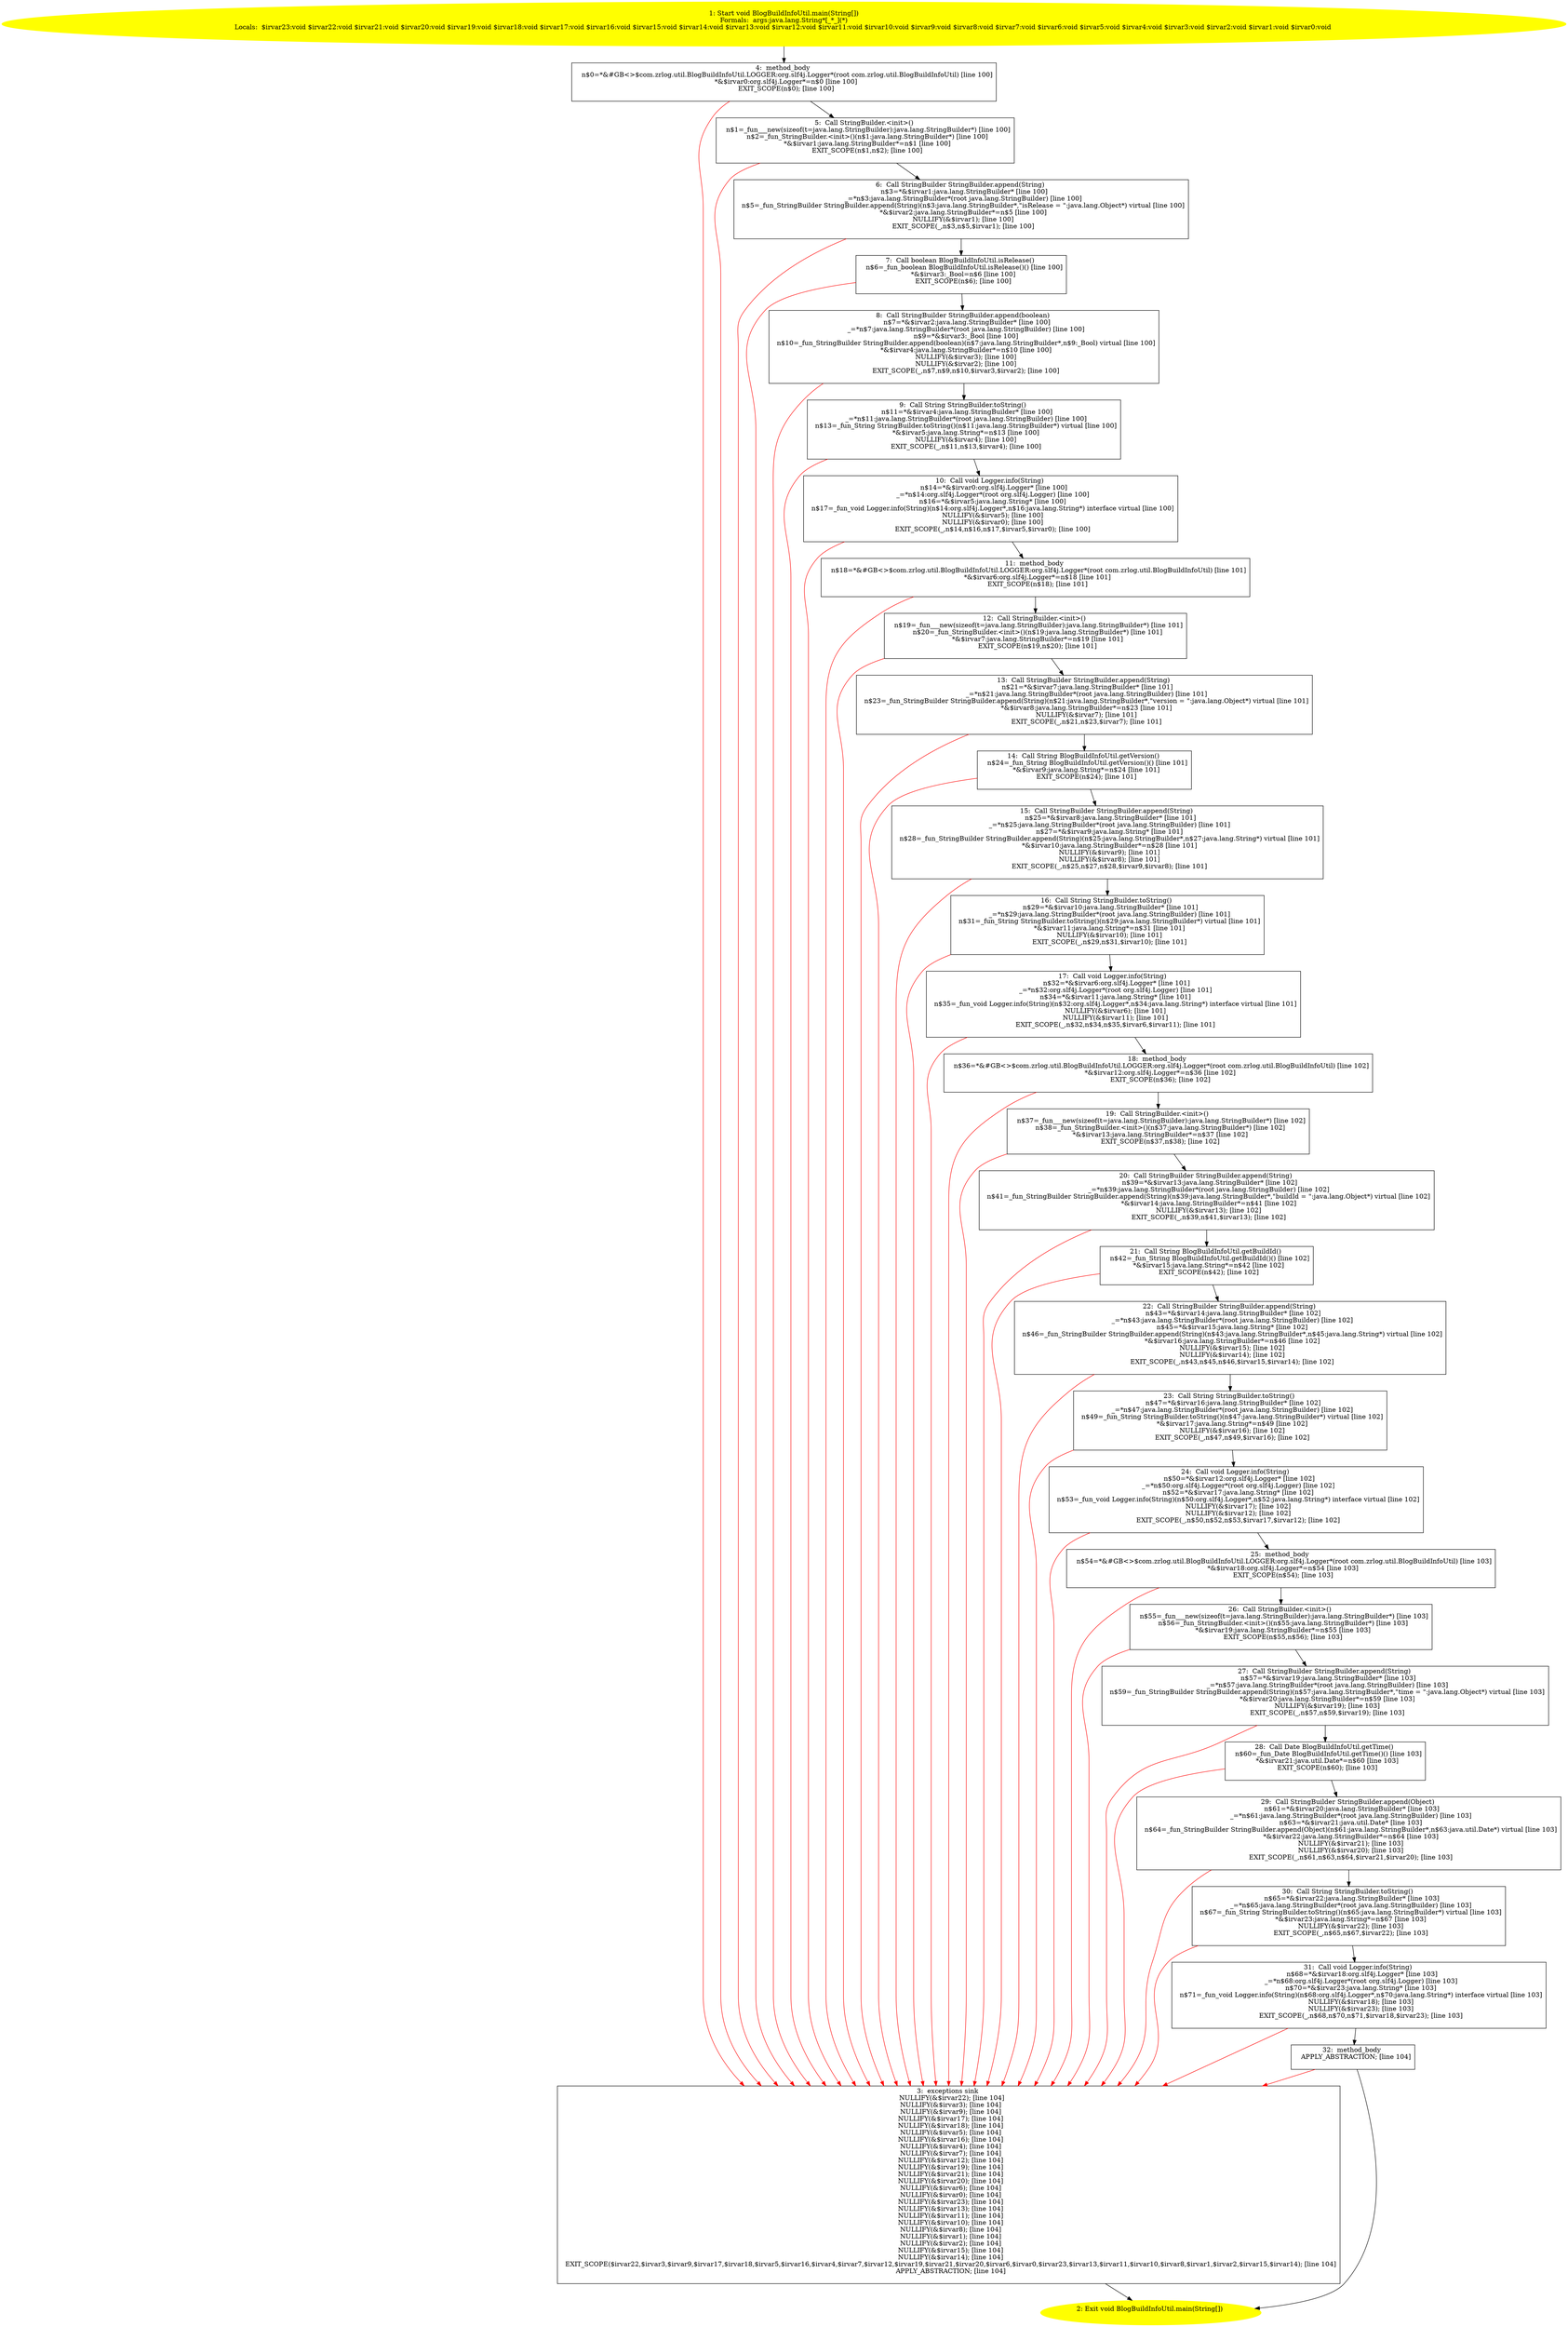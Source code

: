 /* @generated */
digraph cfg {
"com.zrlog.util.BlogBuildInfoUtil.main(java.lang.String[]):void.9e10048258723f8ed96682459abc5ba2_1" [label="1: Start void BlogBuildInfoUtil.main(String[])\nFormals:  args:java.lang.String*[_*_](*)\nLocals:  $irvar23:void $irvar22:void $irvar21:void $irvar20:void $irvar19:void $irvar18:void $irvar17:void $irvar16:void $irvar15:void $irvar14:void $irvar13:void $irvar12:void $irvar11:void $irvar10:void $irvar9:void $irvar8:void $irvar7:void $irvar6:void $irvar5:void $irvar4:void $irvar3:void $irvar2:void $irvar1:void $irvar0:void \n  " color=yellow style=filled]
	

	 "com.zrlog.util.BlogBuildInfoUtil.main(java.lang.String[]):void.9e10048258723f8ed96682459abc5ba2_1" -> "com.zrlog.util.BlogBuildInfoUtil.main(java.lang.String[]):void.9e10048258723f8ed96682459abc5ba2_4" ;
"com.zrlog.util.BlogBuildInfoUtil.main(java.lang.String[]):void.9e10048258723f8ed96682459abc5ba2_2" [label="2: Exit void BlogBuildInfoUtil.main(String[]) \n  " color=yellow style=filled]
	

"com.zrlog.util.BlogBuildInfoUtil.main(java.lang.String[]):void.9e10048258723f8ed96682459abc5ba2_3" [label="3:  exceptions sink \n   NULLIFY(&$irvar22); [line 104]\n  NULLIFY(&$irvar3); [line 104]\n  NULLIFY(&$irvar9); [line 104]\n  NULLIFY(&$irvar17); [line 104]\n  NULLIFY(&$irvar18); [line 104]\n  NULLIFY(&$irvar5); [line 104]\n  NULLIFY(&$irvar16); [line 104]\n  NULLIFY(&$irvar4); [line 104]\n  NULLIFY(&$irvar7); [line 104]\n  NULLIFY(&$irvar12); [line 104]\n  NULLIFY(&$irvar19); [line 104]\n  NULLIFY(&$irvar21); [line 104]\n  NULLIFY(&$irvar20); [line 104]\n  NULLIFY(&$irvar6); [line 104]\n  NULLIFY(&$irvar0); [line 104]\n  NULLIFY(&$irvar23); [line 104]\n  NULLIFY(&$irvar13); [line 104]\n  NULLIFY(&$irvar11); [line 104]\n  NULLIFY(&$irvar10); [line 104]\n  NULLIFY(&$irvar8); [line 104]\n  NULLIFY(&$irvar1); [line 104]\n  NULLIFY(&$irvar2); [line 104]\n  NULLIFY(&$irvar15); [line 104]\n  NULLIFY(&$irvar14); [line 104]\n  EXIT_SCOPE($irvar22,$irvar3,$irvar9,$irvar17,$irvar18,$irvar5,$irvar16,$irvar4,$irvar7,$irvar12,$irvar19,$irvar21,$irvar20,$irvar6,$irvar0,$irvar23,$irvar13,$irvar11,$irvar10,$irvar8,$irvar1,$irvar2,$irvar15,$irvar14); [line 104]\n  APPLY_ABSTRACTION; [line 104]\n " shape="box"]
	

	 "com.zrlog.util.BlogBuildInfoUtil.main(java.lang.String[]):void.9e10048258723f8ed96682459abc5ba2_3" -> "com.zrlog.util.BlogBuildInfoUtil.main(java.lang.String[]):void.9e10048258723f8ed96682459abc5ba2_2" ;
"com.zrlog.util.BlogBuildInfoUtil.main(java.lang.String[]):void.9e10048258723f8ed96682459abc5ba2_4" [label="4:  method_body \n   n$0=*&#GB<>$com.zrlog.util.BlogBuildInfoUtil.LOGGER:org.slf4j.Logger*(root com.zrlog.util.BlogBuildInfoUtil) [line 100]\n  *&$irvar0:org.slf4j.Logger*=n$0 [line 100]\n  EXIT_SCOPE(n$0); [line 100]\n " shape="box"]
	

	 "com.zrlog.util.BlogBuildInfoUtil.main(java.lang.String[]):void.9e10048258723f8ed96682459abc5ba2_4" -> "com.zrlog.util.BlogBuildInfoUtil.main(java.lang.String[]):void.9e10048258723f8ed96682459abc5ba2_5" ;
	 "com.zrlog.util.BlogBuildInfoUtil.main(java.lang.String[]):void.9e10048258723f8ed96682459abc5ba2_4" -> "com.zrlog.util.BlogBuildInfoUtil.main(java.lang.String[]):void.9e10048258723f8ed96682459abc5ba2_3" [color="red" ];
"com.zrlog.util.BlogBuildInfoUtil.main(java.lang.String[]):void.9e10048258723f8ed96682459abc5ba2_5" [label="5:  Call StringBuilder.<init>() \n   n$1=_fun___new(sizeof(t=java.lang.StringBuilder):java.lang.StringBuilder*) [line 100]\n  n$2=_fun_StringBuilder.<init>()(n$1:java.lang.StringBuilder*) [line 100]\n  *&$irvar1:java.lang.StringBuilder*=n$1 [line 100]\n  EXIT_SCOPE(n$1,n$2); [line 100]\n " shape="box"]
	

	 "com.zrlog.util.BlogBuildInfoUtil.main(java.lang.String[]):void.9e10048258723f8ed96682459abc5ba2_5" -> "com.zrlog.util.BlogBuildInfoUtil.main(java.lang.String[]):void.9e10048258723f8ed96682459abc5ba2_6" ;
	 "com.zrlog.util.BlogBuildInfoUtil.main(java.lang.String[]):void.9e10048258723f8ed96682459abc5ba2_5" -> "com.zrlog.util.BlogBuildInfoUtil.main(java.lang.String[]):void.9e10048258723f8ed96682459abc5ba2_3" [color="red" ];
"com.zrlog.util.BlogBuildInfoUtil.main(java.lang.String[]):void.9e10048258723f8ed96682459abc5ba2_6" [label="6:  Call StringBuilder StringBuilder.append(String) \n   n$3=*&$irvar1:java.lang.StringBuilder* [line 100]\n  _=*n$3:java.lang.StringBuilder*(root java.lang.StringBuilder) [line 100]\n  n$5=_fun_StringBuilder StringBuilder.append(String)(n$3:java.lang.StringBuilder*,\"isRelease = \":java.lang.Object*) virtual [line 100]\n  *&$irvar2:java.lang.StringBuilder*=n$5 [line 100]\n  NULLIFY(&$irvar1); [line 100]\n  EXIT_SCOPE(_,n$3,n$5,$irvar1); [line 100]\n " shape="box"]
	

	 "com.zrlog.util.BlogBuildInfoUtil.main(java.lang.String[]):void.9e10048258723f8ed96682459abc5ba2_6" -> "com.zrlog.util.BlogBuildInfoUtil.main(java.lang.String[]):void.9e10048258723f8ed96682459abc5ba2_7" ;
	 "com.zrlog.util.BlogBuildInfoUtil.main(java.lang.String[]):void.9e10048258723f8ed96682459abc5ba2_6" -> "com.zrlog.util.BlogBuildInfoUtil.main(java.lang.String[]):void.9e10048258723f8ed96682459abc5ba2_3" [color="red" ];
"com.zrlog.util.BlogBuildInfoUtil.main(java.lang.String[]):void.9e10048258723f8ed96682459abc5ba2_7" [label="7:  Call boolean BlogBuildInfoUtil.isRelease() \n   n$6=_fun_boolean BlogBuildInfoUtil.isRelease()() [line 100]\n  *&$irvar3:_Bool=n$6 [line 100]\n  EXIT_SCOPE(n$6); [line 100]\n " shape="box"]
	

	 "com.zrlog.util.BlogBuildInfoUtil.main(java.lang.String[]):void.9e10048258723f8ed96682459abc5ba2_7" -> "com.zrlog.util.BlogBuildInfoUtil.main(java.lang.String[]):void.9e10048258723f8ed96682459abc5ba2_8" ;
	 "com.zrlog.util.BlogBuildInfoUtil.main(java.lang.String[]):void.9e10048258723f8ed96682459abc5ba2_7" -> "com.zrlog.util.BlogBuildInfoUtil.main(java.lang.String[]):void.9e10048258723f8ed96682459abc5ba2_3" [color="red" ];
"com.zrlog.util.BlogBuildInfoUtil.main(java.lang.String[]):void.9e10048258723f8ed96682459abc5ba2_8" [label="8:  Call StringBuilder StringBuilder.append(boolean) \n   n$7=*&$irvar2:java.lang.StringBuilder* [line 100]\n  _=*n$7:java.lang.StringBuilder*(root java.lang.StringBuilder) [line 100]\n  n$9=*&$irvar3:_Bool [line 100]\n  n$10=_fun_StringBuilder StringBuilder.append(boolean)(n$7:java.lang.StringBuilder*,n$9:_Bool) virtual [line 100]\n  *&$irvar4:java.lang.StringBuilder*=n$10 [line 100]\n  NULLIFY(&$irvar3); [line 100]\n  NULLIFY(&$irvar2); [line 100]\n  EXIT_SCOPE(_,n$7,n$9,n$10,$irvar3,$irvar2); [line 100]\n " shape="box"]
	

	 "com.zrlog.util.BlogBuildInfoUtil.main(java.lang.String[]):void.9e10048258723f8ed96682459abc5ba2_8" -> "com.zrlog.util.BlogBuildInfoUtil.main(java.lang.String[]):void.9e10048258723f8ed96682459abc5ba2_9" ;
	 "com.zrlog.util.BlogBuildInfoUtil.main(java.lang.String[]):void.9e10048258723f8ed96682459abc5ba2_8" -> "com.zrlog.util.BlogBuildInfoUtil.main(java.lang.String[]):void.9e10048258723f8ed96682459abc5ba2_3" [color="red" ];
"com.zrlog.util.BlogBuildInfoUtil.main(java.lang.String[]):void.9e10048258723f8ed96682459abc5ba2_9" [label="9:  Call String StringBuilder.toString() \n   n$11=*&$irvar4:java.lang.StringBuilder* [line 100]\n  _=*n$11:java.lang.StringBuilder*(root java.lang.StringBuilder) [line 100]\n  n$13=_fun_String StringBuilder.toString()(n$11:java.lang.StringBuilder*) virtual [line 100]\n  *&$irvar5:java.lang.String*=n$13 [line 100]\n  NULLIFY(&$irvar4); [line 100]\n  EXIT_SCOPE(_,n$11,n$13,$irvar4); [line 100]\n " shape="box"]
	

	 "com.zrlog.util.BlogBuildInfoUtil.main(java.lang.String[]):void.9e10048258723f8ed96682459abc5ba2_9" -> "com.zrlog.util.BlogBuildInfoUtil.main(java.lang.String[]):void.9e10048258723f8ed96682459abc5ba2_10" ;
	 "com.zrlog.util.BlogBuildInfoUtil.main(java.lang.String[]):void.9e10048258723f8ed96682459abc5ba2_9" -> "com.zrlog.util.BlogBuildInfoUtil.main(java.lang.String[]):void.9e10048258723f8ed96682459abc5ba2_3" [color="red" ];
"com.zrlog.util.BlogBuildInfoUtil.main(java.lang.String[]):void.9e10048258723f8ed96682459abc5ba2_10" [label="10:  Call void Logger.info(String) \n   n$14=*&$irvar0:org.slf4j.Logger* [line 100]\n  _=*n$14:org.slf4j.Logger*(root org.slf4j.Logger) [line 100]\n  n$16=*&$irvar5:java.lang.String* [line 100]\n  n$17=_fun_void Logger.info(String)(n$14:org.slf4j.Logger*,n$16:java.lang.String*) interface virtual [line 100]\n  NULLIFY(&$irvar5); [line 100]\n  NULLIFY(&$irvar0); [line 100]\n  EXIT_SCOPE(_,n$14,n$16,n$17,$irvar5,$irvar0); [line 100]\n " shape="box"]
	

	 "com.zrlog.util.BlogBuildInfoUtil.main(java.lang.String[]):void.9e10048258723f8ed96682459abc5ba2_10" -> "com.zrlog.util.BlogBuildInfoUtil.main(java.lang.String[]):void.9e10048258723f8ed96682459abc5ba2_11" ;
	 "com.zrlog.util.BlogBuildInfoUtil.main(java.lang.String[]):void.9e10048258723f8ed96682459abc5ba2_10" -> "com.zrlog.util.BlogBuildInfoUtil.main(java.lang.String[]):void.9e10048258723f8ed96682459abc5ba2_3" [color="red" ];
"com.zrlog.util.BlogBuildInfoUtil.main(java.lang.String[]):void.9e10048258723f8ed96682459abc5ba2_11" [label="11:  method_body \n   n$18=*&#GB<>$com.zrlog.util.BlogBuildInfoUtil.LOGGER:org.slf4j.Logger*(root com.zrlog.util.BlogBuildInfoUtil) [line 101]\n  *&$irvar6:org.slf4j.Logger*=n$18 [line 101]\n  EXIT_SCOPE(n$18); [line 101]\n " shape="box"]
	

	 "com.zrlog.util.BlogBuildInfoUtil.main(java.lang.String[]):void.9e10048258723f8ed96682459abc5ba2_11" -> "com.zrlog.util.BlogBuildInfoUtil.main(java.lang.String[]):void.9e10048258723f8ed96682459abc5ba2_12" ;
	 "com.zrlog.util.BlogBuildInfoUtil.main(java.lang.String[]):void.9e10048258723f8ed96682459abc5ba2_11" -> "com.zrlog.util.BlogBuildInfoUtil.main(java.lang.String[]):void.9e10048258723f8ed96682459abc5ba2_3" [color="red" ];
"com.zrlog.util.BlogBuildInfoUtil.main(java.lang.String[]):void.9e10048258723f8ed96682459abc5ba2_12" [label="12:  Call StringBuilder.<init>() \n   n$19=_fun___new(sizeof(t=java.lang.StringBuilder):java.lang.StringBuilder*) [line 101]\n  n$20=_fun_StringBuilder.<init>()(n$19:java.lang.StringBuilder*) [line 101]\n  *&$irvar7:java.lang.StringBuilder*=n$19 [line 101]\n  EXIT_SCOPE(n$19,n$20); [line 101]\n " shape="box"]
	

	 "com.zrlog.util.BlogBuildInfoUtil.main(java.lang.String[]):void.9e10048258723f8ed96682459abc5ba2_12" -> "com.zrlog.util.BlogBuildInfoUtil.main(java.lang.String[]):void.9e10048258723f8ed96682459abc5ba2_13" ;
	 "com.zrlog.util.BlogBuildInfoUtil.main(java.lang.String[]):void.9e10048258723f8ed96682459abc5ba2_12" -> "com.zrlog.util.BlogBuildInfoUtil.main(java.lang.String[]):void.9e10048258723f8ed96682459abc5ba2_3" [color="red" ];
"com.zrlog.util.BlogBuildInfoUtil.main(java.lang.String[]):void.9e10048258723f8ed96682459abc5ba2_13" [label="13:  Call StringBuilder StringBuilder.append(String) \n   n$21=*&$irvar7:java.lang.StringBuilder* [line 101]\n  _=*n$21:java.lang.StringBuilder*(root java.lang.StringBuilder) [line 101]\n  n$23=_fun_StringBuilder StringBuilder.append(String)(n$21:java.lang.StringBuilder*,\"version = \":java.lang.Object*) virtual [line 101]\n  *&$irvar8:java.lang.StringBuilder*=n$23 [line 101]\n  NULLIFY(&$irvar7); [line 101]\n  EXIT_SCOPE(_,n$21,n$23,$irvar7); [line 101]\n " shape="box"]
	

	 "com.zrlog.util.BlogBuildInfoUtil.main(java.lang.String[]):void.9e10048258723f8ed96682459abc5ba2_13" -> "com.zrlog.util.BlogBuildInfoUtil.main(java.lang.String[]):void.9e10048258723f8ed96682459abc5ba2_14" ;
	 "com.zrlog.util.BlogBuildInfoUtil.main(java.lang.String[]):void.9e10048258723f8ed96682459abc5ba2_13" -> "com.zrlog.util.BlogBuildInfoUtil.main(java.lang.String[]):void.9e10048258723f8ed96682459abc5ba2_3" [color="red" ];
"com.zrlog.util.BlogBuildInfoUtil.main(java.lang.String[]):void.9e10048258723f8ed96682459abc5ba2_14" [label="14:  Call String BlogBuildInfoUtil.getVersion() \n   n$24=_fun_String BlogBuildInfoUtil.getVersion()() [line 101]\n  *&$irvar9:java.lang.String*=n$24 [line 101]\n  EXIT_SCOPE(n$24); [line 101]\n " shape="box"]
	

	 "com.zrlog.util.BlogBuildInfoUtil.main(java.lang.String[]):void.9e10048258723f8ed96682459abc5ba2_14" -> "com.zrlog.util.BlogBuildInfoUtil.main(java.lang.String[]):void.9e10048258723f8ed96682459abc5ba2_15" ;
	 "com.zrlog.util.BlogBuildInfoUtil.main(java.lang.String[]):void.9e10048258723f8ed96682459abc5ba2_14" -> "com.zrlog.util.BlogBuildInfoUtil.main(java.lang.String[]):void.9e10048258723f8ed96682459abc5ba2_3" [color="red" ];
"com.zrlog.util.BlogBuildInfoUtil.main(java.lang.String[]):void.9e10048258723f8ed96682459abc5ba2_15" [label="15:  Call StringBuilder StringBuilder.append(String) \n   n$25=*&$irvar8:java.lang.StringBuilder* [line 101]\n  _=*n$25:java.lang.StringBuilder*(root java.lang.StringBuilder) [line 101]\n  n$27=*&$irvar9:java.lang.String* [line 101]\n  n$28=_fun_StringBuilder StringBuilder.append(String)(n$25:java.lang.StringBuilder*,n$27:java.lang.String*) virtual [line 101]\n  *&$irvar10:java.lang.StringBuilder*=n$28 [line 101]\n  NULLIFY(&$irvar9); [line 101]\n  NULLIFY(&$irvar8); [line 101]\n  EXIT_SCOPE(_,n$25,n$27,n$28,$irvar9,$irvar8); [line 101]\n " shape="box"]
	

	 "com.zrlog.util.BlogBuildInfoUtil.main(java.lang.String[]):void.9e10048258723f8ed96682459abc5ba2_15" -> "com.zrlog.util.BlogBuildInfoUtil.main(java.lang.String[]):void.9e10048258723f8ed96682459abc5ba2_16" ;
	 "com.zrlog.util.BlogBuildInfoUtil.main(java.lang.String[]):void.9e10048258723f8ed96682459abc5ba2_15" -> "com.zrlog.util.BlogBuildInfoUtil.main(java.lang.String[]):void.9e10048258723f8ed96682459abc5ba2_3" [color="red" ];
"com.zrlog.util.BlogBuildInfoUtil.main(java.lang.String[]):void.9e10048258723f8ed96682459abc5ba2_16" [label="16:  Call String StringBuilder.toString() \n   n$29=*&$irvar10:java.lang.StringBuilder* [line 101]\n  _=*n$29:java.lang.StringBuilder*(root java.lang.StringBuilder) [line 101]\n  n$31=_fun_String StringBuilder.toString()(n$29:java.lang.StringBuilder*) virtual [line 101]\n  *&$irvar11:java.lang.String*=n$31 [line 101]\n  NULLIFY(&$irvar10); [line 101]\n  EXIT_SCOPE(_,n$29,n$31,$irvar10); [line 101]\n " shape="box"]
	

	 "com.zrlog.util.BlogBuildInfoUtil.main(java.lang.String[]):void.9e10048258723f8ed96682459abc5ba2_16" -> "com.zrlog.util.BlogBuildInfoUtil.main(java.lang.String[]):void.9e10048258723f8ed96682459abc5ba2_17" ;
	 "com.zrlog.util.BlogBuildInfoUtil.main(java.lang.String[]):void.9e10048258723f8ed96682459abc5ba2_16" -> "com.zrlog.util.BlogBuildInfoUtil.main(java.lang.String[]):void.9e10048258723f8ed96682459abc5ba2_3" [color="red" ];
"com.zrlog.util.BlogBuildInfoUtil.main(java.lang.String[]):void.9e10048258723f8ed96682459abc5ba2_17" [label="17:  Call void Logger.info(String) \n   n$32=*&$irvar6:org.slf4j.Logger* [line 101]\n  _=*n$32:org.slf4j.Logger*(root org.slf4j.Logger) [line 101]\n  n$34=*&$irvar11:java.lang.String* [line 101]\n  n$35=_fun_void Logger.info(String)(n$32:org.slf4j.Logger*,n$34:java.lang.String*) interface virtual [line 101]\n  NULLIFY(&$irvar6); [line 101]\n  NULLIFY(&$irvar11); [line 101]\n  EXIT_SCOPE(_,n$32,n$34,n$35,$irvar6,$irvar11); [line 101]\n " shape="box"]
	

	 "com.zrlog.util.BlogBuildInfoUtil.main(java.lang.String[]):void.9e10048258723f8ed96682459abc5ba2_17" -> "com.zrlog.util.BlogBuildInfoUtil.main(java.lang.String[]):void.9e10048258723f8ed96682459abc5ba2_18" ;
	 "com.zrlog.util.BlogBuildInfoUtil.main(java.lang.String[]):void.9e10048258723f8ed96682459abc5ba2_17" -> "com.zrlog.util.BlogBuildInfoUtil.main(java.lang.String[]):void.9e10048258723f8ed96682459abc5ba2_3" [color="red" ];
"com.zrlog.util.BlogBuildInfoUtil.main(java.lang.String[]):void.9e10048258723f8ed96682459abc5ba2_18" [label="18:  method_body \n   n$36=*&#GB<>$com.zrlog.util.BlogBuildInfoUtil.LOGGER:org.slf4j.Logger*(root com.zrlog.util.BlogBuildInfoUtil) [line 102]\n  *&$irvar12:org.slf4j.Logger*=n$36 [line 102]\n  EXIT_SCOPE(n$36); [line 102]\n " shape="box"]
	

	 "com.zrlog.util.BlogBuildInfoUtil.main(java.lang.String[]):void.9e10048258723f8ed96682459abc5ba2_18" -> "com.zrlog.util.BlogBuildInfoUtil.main(java.lang.String[]):void.9e10048258723f8ed96682459abc5ba2_19" ;
	 "com.zrlog.util.BlogBuildInfoUtil.main(java.lang.String[]):void.9e10048258723f8ed96682459abc5ba2_18" -> "com.zrlog.util.BlogBuildInfoUtil.main(java.lang.String[]):void.9e10048258723f8ed96682459abc5ba2_3" [color="red" ];
"com.zrlog.util.BlogBuildInfoUtil.main(java.lang.String[]):void.9e10048258723f8ed96682459abc5ba2_19" [label="19:  Call StringBuilder.<init>() \n   n$37=_fun___new(sizeof(t=java.lang.StringBuilder):java.lang.StringBuilder*) [line 102]\n  n$38=_fun_StringBuilder.<init>()(n$37:java.lang.StringBuilder*) [line 102]\n  *&$irvar13:java.lang.StringBuilder*=n$37 [line 102]\n  EXIT_SCOPE(n$37,n$38); [line 102]\n " shape="box"]
	

	 "com.zrlog.util.BlogBuildInfoUtil.main(java.lang.String[]):void.9e10048258723f8ed96682459abc5ba2_19" -> "com.zrlog.util.BlogBuildInfoUtil.main(java.lang.String[]):void.9e10048258723f8ed96682459abc5ba2_20" ;
	 "com.zrlog.util.BlogBuildInfoUtil.main(java.lang.String[]):void.9e10048258723f8ed96682459abc5ba2_19" -> "com.zrlog.util.BlogBuildInfoUtil.main(java.lang.String[]):void.9e10048258723f8ed96682459abc5ba2_3" [color="red" ];
"com.zrlog.util.BlogBuildInfoUtil.main(java.lang.String[]):void.9e10048258723f8ed96682459abc5ba2_20" [label="20:  Call StringBuilder StringBuilder.append(String) \n   n$39=*&$irvar13:java.lang.StringBuilder* [line 102]\n  _=*n$39:java.lang.StringBuilder*(root java.lang.StringBuilder) [line 102]\n  n$41=_fun_StringBuilder StringBuilder.append(String)(n$39:java.lang.StringBuilder*,\"buildId = \":java.lang.Object*) virtual [line 102]\n  *&$irvar14:java.lang.StringBuilder*=n$41 [line 102]\n  NULLIFY(&$irvar13); [line 102]\n  EXIT_SCOPE(_,n$39,n$41,$irvar13); [line 102]\n " shape="box"]
	

	 "com.zrlog.util.BlogBuildInfoUtil.main(java.lang.String[]):void.9e10048258723f8ed96682459abc5ba2_20" -> "com.zrlog.util.BlogBuildInfoUtil.main(java.lang.String[]):void.9e10048258723f8ed96682459abc5ba2_21" ;
	 "com.zrlog.util.BlogBuildInfoUtil.main(java.lang.String[]):void.9e10048258723f8ed96682459abc5ba2_20" -> "com.zrlog.util.BlogBuildInfoUtil.main(java.lang.String[]):void.9e10048258723f8ed96682459abc5ba2_3" [color="red" ];
"com.zrlog.util.BlogBuildInfoUtil.main(java.lang.String[]):void.9e10048258723f8ed96682459abc5ba2_21" [label="21:  Call String BlogBuildInfoUtil.getBuildId() \n   n$42=_fun_String BlogBuildInfoUtil.getBuildId()() [line 102]\n  *&$irvar15:java.lang.String*=n$42 [line 102]\n  EXIT_SCOPE(n$42); [line 102]\n " shape="box"]
	

	 "com.zrlog.util.BlogBuildInfoUtil.main(java.lang.String[]):void.9e10048258723f8ed96682459abc5ba2_21" -> "com.zrlog.util.BlogBuildInfoUtil.main(java.lang.String[]):void.9e10048258723f8ed96682459abc5ba2_22" ;
	 "com.zrlog.util.BlogBuildInfoUtil.main(java.lang.String[]):void.9e10048258723f8ed96682459abc5ba2_21" -> "com.zrlog.util.BlogBuildInfoUtil.main(java.lang.String[]):void.9e10048258723f8ed96682459abc5ba2_3" [color="red" ];
"com.zrlog.util.BlogBuildInfoUtil.main(java.lang.String[]):void.9e10048258723f8ed96682459abc5ba2_22" [label="22:  Call StringBuilder StringBuilder.append(String) \n   n$43=*&$irvar14:java.lang.StringBuilder* [line 102]\n  _=*n$43:java.lang.StringBuilder*(root java.lang.StringBuilder) [line 102]\n  n$45=*&$irvar15:java.lang.String* [line 102]\n  n$46=_fun_StringBuilder StringBuilder.append(String)(n$43:java.lang.StringBuilder*,n$45:java.lang.String*) virtual [line 102]\n  *&$irvar16:java.lang.StringBuilder*=n$46 [line 102]\n  NULLIFY(&$irvar15); [line 102]\n  NULLIFY(&$irvar14); [line 102]\n  EXIT_SCOPE(_,n$43,n$45,n$46,$irvar15,$irvar14); [line 102]\n " shape="box"]
	

	 "com.zrlog.util.BlogBuildInfoUtil.main(java.lang.String[]):void.9e10048258723f8ed96682459abc5ba2_22" -> "com.zrlog.util.BlogBuildInfoUtil.main(java.lang.String[]):void.9e10048258723f8ed96682459abc5ba2_23" ;
	 "com.zrlog.util.BlogBuildInfoUtil.main(java.lang.String[]):void.9e10048258723f8ed96682459abc5ba2_22" -> "com.zrlog.util.BlogBuildInfoUtil.main(java.lang.String[]):void.9e10048258723f8ed96682459abc5ba2_3" [color="red" ];
"com.zrlog.util.BlogBuildInfoUtil.main(java.lang.String[]):void.9e10048258723f8ed96682459abc5ba2_23" [label="23:  Call String StringBuilder.toString() \n   n$47=*&$irvar16:java.lang.StringBuilder* [line 102]\n  _=*n$47:java.lang.StringBuilder*(root java.lang.StringBuilder) [line 102]\n  n$49=_fun_String StringBuilder.toString()(n$47:java.lang.StringBuilder*) virtual [line 102]\n  *&$irvar17:java.lang.String*=n$49 [line 102]\n  NULLIFY(&$irvar16); [line 102]\n  EXIT_SCOPE(_,n$47,n$49,$irvar16); [line 102]\n " shape="box"]
	

	 "com.zrlog.util.BlogBuildInfoUtil.main(java.lang.String[]):void.9e10048258723f8ed96682459abc5ba2_23" -> "com.zrlog.util.BlogBuildInfoUtil.main(java.lang.String[]):void.9e10048258723f8ed96682459abc5ba2_24" ;
	 "com.zrlog.util.BlogBuildInfoUtil.main(java.lang.String[]):void.9e10048258723f8ed96682459abc5ba2_23" -> "com.zrlog.util.BlogBuildInfoUtil.main(java.lang.String[]):void.9e10048258723f8ed96682459abc5ba2_3" [color="red" ];
"com.zrlog.util.BlogBuildInfoUtil.main(java.lang.String[]):void.9e10048258723f8ed96682459abc5ba2_24" [label="24:  Call void Logger.info(String) \n   n$50=*&$irvar12:org.slf4j.Logger* [line 102]\n  _=*n$50:org.slf4j.Logger*(root org.slf4j.Logger) [line 102]\n  n$52=*&$irvar17:java.lang.String* [line 102]\n  n$53=_fun_void Logger.info(String)(n$50:org.slf4j.Logger*,n$52:java.lang.String*) interface virtual [line 102]\n  NULLIFY(&$irvar17); [line 102]\n  NULLIFY(&$irvar12); [line 102]\n  EXIT_SCOPE(_,n$50,n$52,n$53,$irvar17,$irvar12); [line 102]\n " shape="box"]
	

	 "com.zrlog.util.BlogBuildInfoUtil.main(java.lang.String[]):void.9e10048258723f8ed96682459abc5ba2_24" -> "com.zrlog.util.BlogBuildInfoUtil.main(java.lang.String[]):void.9e10048258723f8ed96682459abc5ba2_25" ;
	 "com.zrlog.util.BlogBuildInfoUtil.main(java.lang.String[]):void.9e10048258723f8ed96682459abc5ba2_24" -> "com.zrlog.util.BlogBuildInfoUtil.main(java.lang.String[]):void.9e10048258723f8ed96682459abc5ba2_3" [color="red" ];
"com.zrlog.util.BlogBuildInfoUtil.main(java.lang.String[]):void.9e10048258723f8ed96682459abc5ba2_25" [label="25:  method_body \n   n$54=*&#GB<>$com.zrlog.util.BlogBuildInfoUtil.LOGGER:org.slf4j.Logger*(root com.zrlog.util.BlogBuildInfoUtil) [line 103]\n  *&$irvar18:org.slf4j.Logger*=n$54 [line 103]\n  EXIT_SCOPE(n$54); [line 103]\n " shape="box"]
	

	 "com.zrlog.util.BlogBuildInfoUtil.main(java.lang.String[]):void.9e10048258723f8ed96682459abc5ba2_25" -> "com.zrlog.util.BlogBuildInfoUtil.main(java.lang.String[]):void.9e10048258723f8ed96682459abc5ba2_26" ;
	 "com.zrlog.util.BlogBuildInfoUtil.main(java.lang.String[]):void.9e10048258723f8ed96682459abc5ba2_25" -> "com.zrlog.util.BlogBuildInfoUtil.main(java.lang.String[]):void.9e10048258723f8ed96682459abc5ba2_3" [color="red" ];
"com.zrlog.util.BlogBuildInfoUtil.main(java.lang.String[]):void.9e10048258723f8ed96682459abc5ba2_26" [label="26:  Call StringBuilder.<init>() \n   n$55=_fun___new(sizeof(t=java.lang.StringBuilder):java.lang.StringBuilder*) [line 103]\n  n$56=_fun_StringBuilder.<init>()(n$55:java.lang.StringBuilder*) [line 103]\n  *&$irvar19:java.lang.StringBuilder*=n$55 [line 103]\n  EXIT_SCOPE(n$55,n$56); [line 103]\n " shape="box"]
	

	 "com.zrlog.util.BlogBuildInfoUtil.main(java.lang.String[]):void.9e10048258723f8ed96682459abc5ba2_26" -> "com.zrlog.util.BlogBuildInfoUtil.main(java.lang.String[]):void.9e10048258723f8ed96682459abc5ba2_27" ;
	 "com.zrlog.util.BlogBuildInfoUtil.main(java.lang.String[]):void.9e10048258723f8ed96682459abc5ba2_26" -> "com.zrlog.util.BlogBuildInfoUtil.main(java.lang.String[]):void.9e10048258723f8ed96682459abc5ba2_3" [color="red" ];
"com.zrlog.util.BlogBuildInfoUtil.main(java.lang.String[]):void.9e10048258723f8ed96682459abc5ba2_27" [label="27:  Call StringBuilder StringBuilder.append(String) \n   n$57=*&$irvar19:java.lang.StringBuilder* [line 103]\n  _=*n$57:java.lang.StringBuilder*(root java.lang.StringBuilder) [line 103]\n  n$59=_fun_StringBuilder StringBuilder.append(String)(n$57:java.lang.StringBuilder*,\"time = \":java.lang.Object*) virtual [line 103]\n  *&$irvar20:java.lang.StringBuilder*=n$59 [line 103]\n  NULLIFY(&$irvar19); [line 103]\n  EXIT_SCOPE(_,n$57,n$59,$irvar19); [line 103]\n " shape="box"]
	

	 "com.zrlog.util.BlogBuildInfoUtil.main(java.lang.String[]):void.9e10048258723f8ed96682459abc5ba2_27" -> "com.zrlog.util.BlogBuildInfoUtil.main(java.lang.String[]):void.9e10048258723f8ed96682459abc5ba2_28" ;
	 "com.zrlog.util.BlogBuildInfoUtil.main(java.lang.String[]):void.9e10048258723f8ed96682459abc5ba2_27" -> "com.zrlog.util.BlogBuildInfoUtil.main(java.lang.String[]):void.9e10048258723f8ed96682459abc5ba2_3" [color="red" ];
"com.zrlog.util.BlogBuildInfoUtil.main(java.lang.String[]):void.9e10048258723f8ed96682459abc5ba2_28" [label="28:  Call Date BlogBuildInfoUtil.getTime() \n   n$60=_fun_Date BlogBuildInfoUtil.getTime()() [line 103]\n  *&$irvar21:java.util.Date*=n$60 [line 103]\n  EXIT_SCOPE(n$60); [line 103]\n " shape="box"]
	

	 "com.zrlog.util.BlogBuildInfoUtil.main(java.lang.String[]):void.9e10048258723f8ed96682459abc5ba2_28" -> "com.zrlog.util.BlogBuildInfoUtil.main(java.lang.String[]):void.9e10048258723f8ed96682459abc5ba2_29" ;
	 "com.zrlog.util.BlogBuildInfoUtil.main(java.lang.String[]):void.9e10048258723f8ed96682459abc5ba2_28" -> "com.zrlog.util.BlogBuildInfoUtil.main(java.lang.String[]):void.9e10048258723f8ed96682459abc5ba2_3" [color="red" ];
"com.zrlog.util.BlogBuildInfoUtil.main(java.lang.String[]):void.9e10048258723f8ed96682459abc5ba2_29" [label="29:  Call StringBuilder StringBuilder.append(Object) \n   n$61=*&$irvar20:java.lang.StringBuilder* [line 103]\n  _=*n$61:java.lang.StringBuilder*(root java.lang.StringBuilder) [line 103]\n  n$63=*&$irvar21:java.util.Date* [line 103]\n  n$64=_fun_StringBuilder StringBuilder.append(Object)(n$61:java.lang.StringBuilder*,n$63:java.util.Date*) virtual [line 103]\n  *&$irvar22:java.lang.StringBuilder*=n$64 [line 103]\n  NULLIFY(&$irvar21); [line 103]\n  NULLIFY(&$irvar20); [line 103]\n  EXIT_SCOPE(_,n$61,n$63,n$64,$irvar21,$irvar20); [line 103]\n " shape="box"]
	

	 "com.zrlog.util.BlogBuildInfoUtil.main(java.lang.String[]):void.9e10048258723f8ed96682459abc5ba2_29" -> "com.zrlog.util.BlogBuildInfoUtil.main(java.lang.String[]):void.9e10048258723f8ed96682459abc5ba2_30" ;
	 "com.zrlog.util.BlogBuildInfoUtil.main(java.lang.String[]):void.9e10048258723f8ed96682459abc5ba2_29" -> "com.zrlog.util.BlogBuildInfoUtil.main(java.lang.String[]):void.9e10048258723f8ed96682459abc5ba2_3" [color="red" ];
"com.zrlog.util.BlogBuildInfoUtil.main(java.lang.String[]):void.9e10048258723f8ed96682459abc5ba2_30" [label="30:  Call String StringBuilder.toString() \n   n$65=*&$irvar22:java.lang.StringBuilder* [line 103]\n  _=*n$65:java.lang.StringBuilder*(root java.lang.StringBuilder) [line 103]\n  n$67=_fun_String StringBuilder.toString()(n$65:java.lang.StringBuilder*) virtual [line 103]\n  *&$irvar23:java.lang.String*=n$67 [line 103]\n  NULLIFY(&$irvar22); [line 103]\n  EXIT_SCOPE(_,n$65,n$67,$irvar22); [line 103]\n " shape="box"]
	

	 "com.zrlog.util.BlogBuildInfoUtil.main(java.lang.String[]):void.9e10048258723f8ed96682459abc5ba2_30" -> "com.zrlog.util.BlogBuildInfoUtil.main(java.lang.String[]):void.9e10048258723f8ed96682459abc5ba2_31" ;
	 "com.zrlog.util.BlogBuildInfoUtil.main(java.lang.String[]):void.9e10048258723f8ed96682459abc5ba2_30" -> "com.zrlog.util.BlogBuildInfoUtil.main(java.lang.String[]):void.9e10048258723f8ed96682459abc5ba2_3" [color="red" ];
"com.zrlog.util.BlogBuildInfoUtil.main(java.lang.String[]):void.9e10048258723f8ed96682459abc5ba2_31" [label="31:  Call void Logger.info(String) \n   n$68=*&$irvar18:org.slf4j.Logger* [line 103]\n  _=*n$68:org.slf4j.Logger*(root org.slf4j.Logger) [line 103]\n  n$70=*&$irvar23:java.lang.String* [line 103]\n  n$71=_fun_void Logger.info(String)(n$68:org.slf4j.Logger*,n$70:java.lang.String*) interface virtual [line 103]\n  NULLIFY(&$irvar18); [line 103]\n  NULLIFY(&$irvar23); [line 103]\n  EXIT_SCOPE(_,n$68,n$70,n$71,$irvar18,$irvar23); [line 103]\n " shape="box"]
	

	 "com.zrlog.util.BlogBuildInfoUtil.main(java.lang.String[]):void.9e10048258723f8ed96682459abc5ba2_31" -> "com.zrlog.util.BlogBuildInfoUtil.main(java.lang.String[]):void.9e10048258723f8ed96682459abc5ba2_32" ;
	 "com.zrlog.util.BlogBuildInfoUtil.main(java.lang.String[]):void.9e10048258723f8ed96682459abc5ba2_31" -> "com.zrlog.util.BlogBuildInfoUtil.main(java.lang.String[]):void.9e10048258723f8ed96682459abc5ba2_3" [color="red" ];
"com.zrlog.util.BlogBuildInfoUtil.main(java.lang.String[]):void.9e10048258723f8ed96682459abc5ba2_32" [label="32:  method_body \n   APPLY_ABSTRACTION; [line 104]\n " shape="box"]
	

	 "com.zrlog.util.BlogBuildInfoUtil.main(java.lang.String[]):void.9e10048258723f8ed96682459abc5ba2_32" -> "com.zrlog.util.BlogBuildInfoUtil.main(java.lang.String[]):void.9e10048258723f8ed96682459abc5ba2_2" ;
	 "com.zrlog.util.BlogBuildInfoUtil.main(java.lang.String[]):void.9e10048258723f8ed96682459abc5ba2_32" -> "com.zrlog.util.BlogBuildInfoUtil.main(java.lang.String[]):void.9e10048258723f8ed96682459abc5ba2_3" [color="red" ];
}
